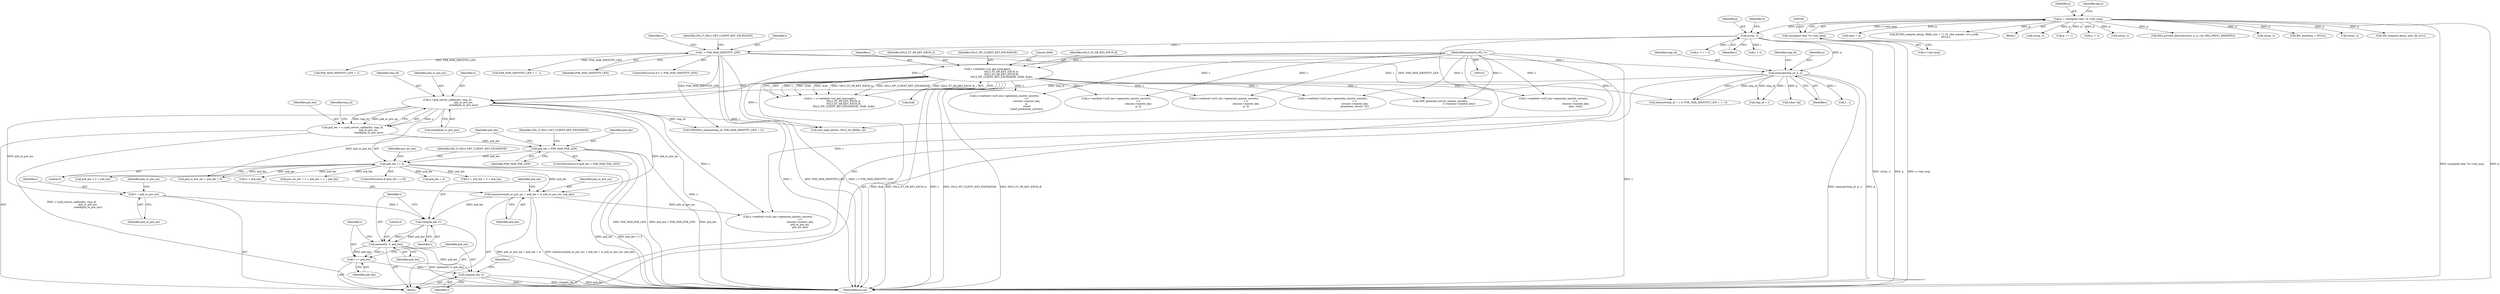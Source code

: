 digraph "0_openssl_3c66a669dfc7b3792f7af0758ea26fe8502ce70c@pointer" {
"1001676" [label="(Call,t += psk_len)"];
"1001672" [label="(Call,memset(t, 0, psk_len))"];
"1001669" [label="(Call,s2n(psk_len, t))"];
"1001661" [label="(Call,memmove(psk_or_pre_ms + psk_len + 4, psk_or_pre_ms, psk_len))"];
"1001616" [label="(Call,s->psk_server_callback(s, tmp_id,\n                                         psk_or_pre_ms,\n                                         sizeof(psk_or_pre_ms)))"];
"1000186" [label="(Call,s->method->ssl_get_message(s,\n                                   SSL3_ST_SR_KEY_EXCH_A,\n                                   SSL3_ST_SR_KEY_EXCH_B,\n                                   SSL3_MT_CLIENT_KEY_EXCHANGE, 2048, &ok))"];
"1000142" [label="(MethodParameterIn,SSL *s)"];
"1001600" [label="(Call,memcpy(tmp_id, p, i))"];
"1001566" [label="(Call,n2s(p, i))"];
"1000201" [label="(Call,p = (unsigned char *)s->init_msg)"];
"1000203" [label="(Call,(unsigned char *)s->init_msg)"];
"1001581" [label="(Call,i > PSK_MAX_IDENTITY_LEN)"];
"1001638" [label="(Call,psk_len == 0)"];
"1001628" [label="(Call,psk_len > PSK_MAX_PSK_LEN)"];
"1001614" [label="(Call,psk_len = s->psk_server_callback(s, tmp_id,\n                                         psk_or_pre_ms,\n                                         sizeof(psk_or_pre_ms)))"];
"1001658" [label="(Call,t = psk_or_pre_ms)"];
"1001679" [label="(Call,s2n(psk_len, t))"];
"1001669" [label="(Call,s2n(psk_len, t))"];
"1002056" [label="(Call,start = p)"];
"1001566" [label="(Call,n2s(p, i))"];
"1000494" [label="(Call,s->method->ssl3_enc->generate_master_secret(s,\n                                                        s->\n                                                        session->master_key,\n                                                        p,\n                                                        sizeof\n                                                        (rand_premaster_secret)))"];
"1001679" [label="(Call,s2n(psk_len, t))"];
"1001544" [label="(Block,)"];
"1001571" [label="(Identifier,n)"];
"1001475" [label="(Call,ECDH_compute_key(p, (field_size + 7) / 8, clnt_ecpoint, srvr_ecdh,\n                             NULL))"];
"1001615" [label="(Identifier,psk_len)"];
"1001601" [label="(Identifier,tmp_id)"];
"1001661" [label="(Call,memmove(psk_or_pre_ms + psk_len + 4, psk_or_pre_ms, psk_len))"];
"1001640" [label="(Literal,0)"];
"1001570" [label="(Call,n != i + 2)"];
"1001616" [label="(Call,s->psk_server_callback(s, tmp_id,\n                                         psk_or_pre_ms,\n                                         sizeof(psk_or_pre_ms)))"];
"1001670" [label="(Identifier,psk_len)"];
"1001614" [label="(Call,psk_len = s->psk_server_callback(s, tmp_id,\n                                         psk_or_pre_ms,\n                                         sizeof(psk_or_pre_ms)))"];
"1000188" [label="(Identifier,SSL3_ST_SR_KEY_EXCH_A)"];
"1001582" [label="(Identifier,i)"];
"1001628" [label="(Call,psk_len > PSK_MAX_PSK_LEN)"];
"1001660" [label="(Identifier,psk_or_pre_ms)"];
"1001653" [label="(Call,psk_len + 2 + psk_len)"];
"1001686" [label="(Identifier,s)"];
"1001671" [label="(Identifier,t)"];
"1001655" [label="(Call,2 + psk_len)"];
"1001622" [label="(Call,OPENSSL_cleanse(tmp_id, PSK_MAX_IDENTITY_LEN + 1))"];
"1001672" [label="(Call,memset(t, 0, psk_len))"];
"1001624" [label="(Call,PSK_MAX_IDENTITY_LEN + 1)"];
"1001629" [label="(Identifier,psk_len)"];
"1001620" [label="(Call,sizeof(psk_or_pre_ms))"];
"1001681" [label="(Identifier,t)"];
"1001606" [label="(Identifier,tmp_id)"];
"1001568" [label="(Identifier,i)"];
"1000205" [label="(Call,s->init_msg)"];
"1001638" [label="(Call,psk_len == 0)"];
"1000203" [label="(Call,(unsigned char *)s->init_msg)"];
"1001600" [label="(Call,memcpy(tmp_id, p, i))"];
"1001581" [label="(Call,i > PSK_MAX_IDENTITY_LEN)"];
"1001668" [label="(Identifier,psk_len)"];
"1000190" [label="(Identifier,SSL3_MT_CLIENT_KEY_EXCHANGE)"];
"1001572" [label="(Call,i + 2)"];
"1000788" [label="(Call,s->method->ssl3_enc->generate_master_secret(s,\n                                                        s->\n                                                        session->master_key,\n                                                        p, i))"];
"1000202" [label="(Identifier,p)"];
"1000143" [label="(Block,)"];
"1001618" [label="(Identifier,tmp_id)"];
"1001567" [label="(Identifier,p)"];
"1001525" [label="(Call,s->method->ssl3_enc->generate_master_secret(s,\n                                                        s->\n                                                        session->master_key,\n                                                        p, i))"];
"1001633" [label="(Identifier,SSL_F_SSL3_GET_CLIENT_KEY_EXCHANGE)"];
"1000184" [label="(Call,n = s->method->ssl_get_message(s,\n                                   SSL3_ST_SR_KEY_EXCH_A,\n                                   SSL3_ST_SR_KEY_EXCH_B,\n                                   SSL3_MT_CLIENT_KEY_EXCHANGE, 2048, &ok))"];
"1001676" [label="(Call,t += psk_len)"];
"1001649" [label="(Call,pre_ms_len = 2 + psk_len + 2 + psk_len)"];
"1001677" [label="(Identifier,t)"];
"1000532" [label="(Call,n2s(p, i))"];
"1000191" [label="(Literal,2048)"];
"1001643" [label="(Identifier,SSL_F_SSL3_GET_CLIENT_KEY_EXCHANGE)"];
"1001423" [label="(Call,p += 1)"];
"1000575" [label="(Call,p -= 2)"];
"1002083" [label="(Call,s->method->ssl3_enc->generate_master_secret(s,\n                                                        s->\n                                                        session->master_key,\n                                                        premaster_secret, 32))"];
"1002138" [label="(Call,ssl3_send_alert(s, SSL3_AL_FATAL, al))"];
"1000847" [label="(Call,n2s(p, i))"];
"1001619" [label="(Identifier,psk_or_pre_ms)"];
"1001609" [label="(Call,PSK_MAX_IDENTITY_LEN + 1 - i)"];
"1000192" [label="(Call,&ok)"];
"1001675" [label="(Identifier,psk_len)"];
"1000385" [label="(Call,RSA_private_decrypt((int)n, p, p, rsa, RSA_PKCS1_PADDING))"];
"1001627" [label="(ControlStructure,if (psk_len > PSK_MAX_PSK_LEN))"];
"1002163" [label="(MethodReturn,int)"];
"1001658" [label="(Call,t = psk_or_pre_ms)"];
"1001680" [label="(Identifier,psk_len)"];
"1001592" [label="(Identifier,s)"];
"1000186" [label="(Call,s->method->ssl_get_message(s,\n                                   SSL3_ST_SR_KEY_EXCH_A,\n                                   SSL3_ST_SR_KEY_EXCH_B,\n                                   SSL3_MT_CLIENT_KEY_EXCHANGE, 2048, &ok))"];
"1001915" [label="(Call,SRP_generate_server_master_secret(s,\n                                               s->session->master_key))"];
"1000330" [label="(Call,n2s(p, i))"];
"1001194" [label="(Call,s->method->ssl3_enc->generate_master_secret(s,\n                                                        s->\n                                                        session->master_key,\n                                                        pms, outl))"];
"1001602" [label="(Identifier,p)"];
"1001604" [label="(Call,memset(tmp_id + i, 0, PSK_MAX_IDENTITY_LEN + 1 - i))"];
"1001673" [label="(Identifier,t)"];
"1001667" [label="(Identifier,psk_or_pre_ms)"];
"1001663" [label="(Identifier,psk_or_pre_ms)"];
"1000201" [label="(Call,p = (unsigned char *)s->init_msg)"];
"1001605" [label="(Call,tmp_id + i)"];
"1000725" [label="(Call,BN_bin2bn(p, i, NULL))"];
"1000189" [label="(Identifier,SSL3_ST_SR_KEY_EXCH_B)"];
"1001637" [label="(ControlStructure,if (psk_len == 0))"];
"1001623" [label="(Identifier,tmp_id)"];
"1001703" [label="(Call,(char *)p)"];
"1001802" [label="(Call,n2s(p, i))"];
"1001650" [label="(Identifier,pre_ms_len)"];
"1001639" [label="(Identifier,psk_len)"];
"1001674" [label="(Literal,0)"];
"1000187" [label="(Identifier,s)"];
"1001586" [label="(Identifier,SSL_F_SSL3_GET_CLIENT_KEY_EXCHANGE)"];
"1001603" [label="(Identifier,i)"];
"1000209" [label="(Identifier,alg_k)"];
"1001662" [label="(Call,psk_or_pre_ms + psk_len + 4)"];
"1001611" [label="(Call,1 - i)"];
"1001664" [label="(Call,psk_len + 4)"];
"1000142" [label="(MethodParameterIn,SSL *s)"];
"1001617" [label="(Identifier,s)"];
"1001651" [label="(Call,2 + psk_len + 2 + psk_len)"];
"1001659" [label="(Identifier,t)"];
"1001678" [label="(Identifier,psk_len)"];
"1001630" [label="(Identifier,PSK_MAX_PSK_LEN)"];
"1001583" [label="(Identifier,PSK_MAX_IDENTITY_LEN)"];
"1000740" [label="(Call,DH_compute_key(p, pub, dh_srvr))"];
"1001580" [label="(ControlStructure,if (i > PSK_MAX_IDENTITY_LEN))"];
"1001773" [label="(Call,s->method->ssl3_enc->generate_master_secret(s,\n                                                        s->\n                                                        session->master_key,\n                                                        psk_or_pre_ms,\n                                                        pre_ms_len))"];
"1001676" -> "1001544"  [label="AST: "];
"1001676" -> "1001678"  [label="CFG: "];
"1001677" -> "1001676"  [label="AST: "];
"1001678" -> "1001676"  [label="AST: "];
"1001680" -> "1001676"  [label="CFG: "];
"1001672" -> "1001676"  [label="DDG: psk_len"];
"1001672" -> "1001676"  [label="DDG: t"];
"1001676" -> "1001679"  [label="DDG: t"];
"1001672" -> "1001544"  [label="AST: "];
"1001672" -> "1001675"  [label="CFG: "];
"1001673" -> "1001672"  [label="AST: "];
"1001674" -> "1001672"  [label="AST: "];
"1001675" -> "1001672"  [label="AST: "];
"1001677" -> "1001672"  [label="CFG: "];
"1001672" -> "1002163"  [label="DDG: memset(t, 0, psk_len)"];
"1001669" -> "1001672"  [label="DDG: t"];
"1001669" -> "1001672"  [label="DDG: psk_len"];
"1001672" -> "1001679"  [label="DDG: psk_len"];
"1001669" -> "1001544"  [label="AST: "];
"1001669" -> "1001671"  [label="CFG: "];
"1001670" -> "1001669"  [label="AST: "];
"1001671" -> "1001669"  [label="AST: "];
"1001673" -> "1001669"  [label="CFG: "];
"1001661" -> "1001669"  [label="DDG: psk_len"];
"1001658" -> "1001669"  [label="DDG: t"];
"1001661" -> "1001544"  [label="AST: "];
"1001661" -> "1001668"  [label="CFG: "];
"1001662" -> "1001661"  [label="AST: "];
"1001667" -> "1001661"  [label="AST: "];
"1001668" -> "1001661"  [label="AST: "];
"1001670" -> "1001661"  [label="CFG: "];
"1001661" -> "1002163"  [label="DDG: psk_or_pre_ms + psk_len + 4"];
"1001661" -> "1002163"  [label="DDG: memmove(psk_or_pre_ms + psk_len + 4, psk_or_pre_ms, psk_len)"];
"1001616" -> "1001661"  [label="DDG: psk_or_pre_ms"];
"1001638" -> "1001661"  [label="DDG: psk_len"];
"1001661" -> "1001773"  [label="DDG: psk_or_pre_ms"];
"1001616" -> "1001614"  [label="AST: "];
"1001616" -> "1001620"  [label="CFG: "];
"1001617" -> "1001616"  [label="AST: "];
"1001618" -> "1001616"  [label="AST: "];
"1001619" -> "1001616"  [label="AST: "];
"1001620" -> "1001616"  [label="AST: "];
"1001614" -> "1001616"  [label="CFG: "];
"1001616" -> "1002163"  [label="DDG: s"];
"1001616" -> "1001614"  [label="DDG: s"];
"1001616" -> "1001614"  [label="DDG: tmp_id"];
"1001616" -> "1001614"  [label="DDG: psk_or_pre_ms"];
"1000186" -> "1001616"  [label="DDG: s"];
"1000142" -> "1001616"  [label="DDG: s"];
"1001600" -> "1001616"  [label="DDG: tmp_id"];
"1001616" -> "1001622"  [label="DDG: tmp_id"];
"1001616" -> "1001658"  [label="DDG: psk_or_pre_ms"];
"1001616" -> "1001662"  [label="DDG: psk_or_pre_ms"];
"1001616" -> "1001773"  [label="DDG: s"];
"1001616" -> "1002138"  [label="DDG: s"];
"1000186" -> "1000184"  [label="AST: "];
"1000186" -> "1000192"  [label="CFG: "];
"1000187" -> "1000186"  [label="AST: "];
"1000188" -> "1000186"  [label="AST: "];
"1000189" -> "1000186"  [label="AST: "];
"1000190" -> "1000186"  [label="AST: "];
"1000191" -> "1000186"  [label="AST: "];
"1000192" -> "1000186"  [label="AST: "];
"1000184" -> "1000186"  [label="CFG: "];
"1000186" -> "1002163"  [label="DDG: SSL3_ST_SR_KEY_EXCH_A"];
"1000186" -> "1002163"  [label="DDG: s"];
"1000186" -> "1002163"  [label="DDG: SSL3_MT_CLIENT_KEY_EXCHANGE"];
"1000186" -> "1002163"  [label="DDG: SSL3_ST_SR_KEY_EXCH_B"];
"1000186" -> "1002163"  [label="DDG: &ok"];
"1000186" -> "1000184"  [label="DDG: s"];
"1000186" -> "1000184"  [label="DDG: 2048"];
"1000186" -> "1000184"  [label="DDG: &ok"];
"1000186" -> "1000184"  [label="DDG: SSL3_ST_SR_KEY_EXCH_A"];
"1000186" -> "1000184"  [label="DDG: SSL3_MT_CLIENT_KEY_EXCHANGE"];
"1000186" -> "1000184"  [label="DDG: SSL3_ST_SR_KEY_EXCH_B"];
"1000142" -> "1000186"  [label="DDG: s"];
"1000186" -> "1000494"  [label="DDG: s"];
"1000186" -> "1000788"  [label="DDG: s"];
"1000186" -> "1001194"  [label="DDG: s"];
"1000186" -> "1001525"  [label="DDG: s"];
"1000186" -> "1001915"  [label="DDG: s"];
"1000186" -> "1002083"  [label="DDG: s"];
"1000186" -> "1002138"  [label="DDG: s"];
"1000142" -> "1000141"  [label="AST: "];
"1000142" -> "1002163"  [label="DDG: s"];
"1000142" -> "1000494"  [label="DDG: s"];
"1000142" -> "1000788"  [label="DDG: s"];
"1000142" -> "1001194"  [label="DDG: s"];
"1000142" -> "1001525"  [label="DDG: s"];
"1000142" -> "1001773"  [label="DDG: s"];
"1000142" -> "1001915"  [label="DDG: s"];
"1000142" -> "1002083"  [label="DDG: s"];
"1000142" -> "1002138"  [label="DDG: s"];
"1001600" -> "1001544"  [label="AST: "];
"1001600" -> "1001603"  [label="CFG: "];
"1001601" -> "1001600"  [label="AST: "];
"1001602" -> "1001600"  [label="AST: "];
"1001603" -> "1001600"  [label="AST: "];
"1001606" -> "1001600"  [label="CFG: "];
"1001600" -> "1002163"  [label="DDG: memcpy(tmp_id, p, i)"];
"1001600" -> "1002163"  [label="DDG: p"];
"1001566" -> "1001600"  [label="DDG: p"];
"1001581" -> "1001600"  [label="DDG: i"];
"1001600" -> "1001604"  [label="DDG: tmp_id"];
"1001600" -> "1001604"  [label="DDG: i"];
"1001600" -> "1001605"  [label="DDG: tmp_id"];
"1001600" -> "1001605"  [label="DDG: i"];
"1001600" -> "1001611"  [label="DDG: i"];
"1001600" -> "1001703"  [label="DDG: p"];
"1001566" -> "1001544"  [label="AST: "];
"1001566" -> "1001568"  [label="CFG: "];
"1001567" -> "1001566"  [label="AST: "];
"1001568" -> "1001566"  [label="AST: "];
"1001571" -> "1001566"  [label="CFG: "];
"1001566" -> "1002163"  [label="DDG: p"];
"1001566" -> "1002163"  [label="DDG: n2s(p, i)"];
"1000201" -> "1001566"  [label="DDG: p"];
"1001566" -> "1001570"  [label="DDG: i"];
"1001566" -> "1001572"  [label="DDG: i"];
"1001566" -> "1001581"  [label="DDG: i"];
"1000201" -> "1000143"  [label="AST: "];
"1000201" -> "1000203"  [label="CFG: "];
"1000202" -> "1000201"  [label="AST: "];
"1000203" -> "1000201"  [label="AST: "];
"1000209" -> "1000201"  [label="CFG: "];
"1000201" -> "1002163"  [label="DDG: (unsigned char *)s->init_msg"];
"1000201" -> "1002163"  [label="DDG: p"];
"1000203" -> "1000201"  [label="DDG: s->init_msg"];
"1000201" -> "1000330"  [label="DDG: p"];
"1000201" -> "1000385"  [label="DDG: p"];
"1000201" -> "1000532"  [label="DDG: p"];
"1000201" -> "1000575"  [label="DDG: p"];
"1000201" -> "1000725"  [label="DDG: p"];
"1000201" -> "1000740"  [label="DDG: p"];
"1000201" -> "1000847"  [label="DDG: p"];
"1000201" -> "1001423"  [label="DDG: p"];
"1000201" -> "1001475"  [label="DDG: p"];
"1000201" -> "1001802"  [label="DDG: p"];
"1000201" -> "1002056"  [label="DDG: p"];
"1000203" -> "1000205"  [label="CFG: "];
"1000204" -> "1000203"  [label="AST: "];
"1000205" -> "1000203"  [label="AST: "];
"1000203" -> "1002163"  [label="DDG: s->init_msg"];
"1001581" -> "1001580"  [label="AST: "];
"1001581" -> "1001583"  [label="CFG: "];
"1001582" -> "1001581"  [label="AST: "];
"1001583" -> "1001581"  [label="AST: "];
"1001586" -> "1001581"  [label="CFG: "];
"1001592" -> "1001581"  [label="CFG: "];
"1001581" -> "1002163"  [label="DDG: i"];
"1001581" -> "1002163"  [label="DDG: PSK_MAX_IDENTITY_LEN"];
"1001581" -> "1002163"  [label="DDG: i > PSK_MAX_IDENTITY_LEN"];
"1001581" -> "1001604"  [label="DDG: PSK_MAX_IDENTITY_LEN"];
"1001581" -> "1001609"  [label="DDG: PSK_MAX_IDENTITY_LEN"];
"1001581" -> "1001622"  [label="DDG: PSK_MAX_IDENTITY_LEN"];
"1001581" -> "1001624"  [label="DDG: PSK_MAX_IDENTITY_LEN"];
"1001638" -> "1001637"  [label="AST: "];
"1001638" -> "1001640"  [label="CFG: "];
"1001639" -> "1001638"  [label="AST: "];
"1001640" -> "1001638"  [label="AST: "];
"1001643" -> "1001638"  [label="CFG: "];
"1001650" -> "1001638"  [label="CFG: "];
"1001638" -> "1002163"  [label="DDG: psk_len == 0"];
"1001638" -> "1002163"  [label="DDG: psk_len"];
"1001628" -> "1001638"  [label="DDG: psk_len"];
"1001638" -> "1001649"  [label="DDG: psk_len"];
"1001638" -> "1001651"  [label="DDG: psk_len"];
"1001638" -> "1001653"  [label="DDG: psk_len"];
"1001638" -> "1001655"  [label="DDG: psk_len"];
"1001638" -> "1001662"  [label="DDG: psk_len"];
"1001638" -> "1001664"  [label="DDG: psk_len"];
"1001628" -> "1001627"  [label="AST: "];
"1001628" -> "1001630"  [label="CFG: "];
"1001629" -> "1001628"  [label="AST: "];
"1001630" -> "1001628"  [label="AST: "];
"1001633" -> "1001628"  [label="CFG: "];
"1001639" -> "1001628"  [label="CFG: "];
"1001628" -> "1002163"  [label="DDG: psk_len > PSK_MAX_PSK_LEN"];
"1001628" -> "1002163"  [label="DDG: psk_len"];
"1001628" -> "1002163"  [label="DDG: PSK_MAX_PSK_LEN"];
"1001614" -> "1001628"  [label="DDG: psk_len"];
"1001614" -> "1001544"  [label="AST: "];
"1001615" -> "1001614"  [label="AST: "];
"1001623" -> "1001614"  [label="CFG: "];
"1001614" -> "1002163"  [label="DDG: s->psk_server_callback(s, tmp_id,\n                                         psk_or_pre_ms,\n                                         sizeof(psk_or_pre_ms))"];
"1001658" -> "1001544"  [label="AST: "];
"1001658" -> "1001660"  [label="CFG: "];
"1001659" -> "1001658"  [label="AST: "];
"1001660" -> "1001658"  [label="AST: "];
"1001663" -> "1001658"  [label="CFG: "];
"1001679" -> "1001544"  [label="AST: "];
"1001679" -> "1001681"  [label="CFG: "];
"1001680" -> "1001679"  [label="AST: "];
"1001681" -> "1001679"  [label="AST: "];
"1001686" -> "1001679"  [label="CFG: "];
"1001679" -> "1002163"  [label="DDG: s2n(psk_len, t)"];
"1001679" -> "1002163"  [label="DDG: psk_len"];
"1001679" -> "1002163"  [label="DDG: t"];
}
